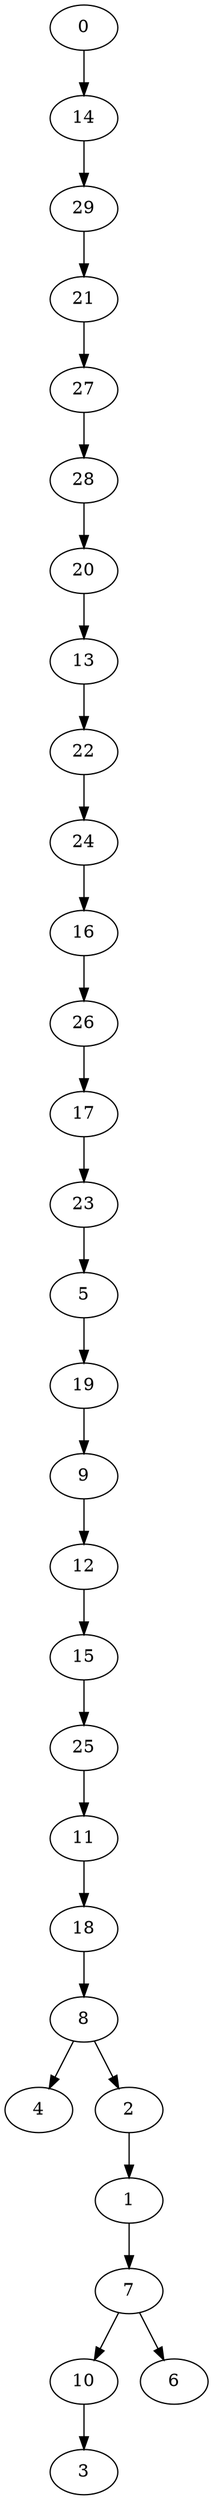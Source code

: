 digraph {
	0 [label=0]
	14 [label=14]
	29 [label=29]
	21 [label=21]
	27 [label=27]
	28 [label=28]
	20 [label=20]
	13 [label=13]
	22 [label=22]
	24 [label=24]
	16 [label=16]
	26 [label=26]
	17 [label=17]
	23 [label=23]
	5 [label=5]
	19 [label=19]
	9 [label=9]
	12 [label=12]
	15 [label=15]
	25 [label=25]
	11 [label=11]
	18 [label=18]
	8 [label=8]
	4 [label=4]
	2 [label=2]
	1 [label=1]
	7 [label=7]
	10 [label=10]
	3 [label=3]
	6 [label=6]
	0 -> 14
	14 -> 29
	29 -> 21
	21 -> 27
	27 -> 28
	28 -> 20
	20 -> 13
	13 -> 22
	22 -> 24
	24 -> 16
	16 -> 26
	26 -> 17
	17 -> 23
	23 -> 5
	5 -> 19
	19 -> 9
	9 -> 12
	12 -> 15
	15 -> 25
	25 -> 11
	11 -> 18
	18 -> 8
	8 -> 4
	8 -> 2
	2 -> 1
	1 -> 7
	7 -> 10
	10 -> 3
	7 -> 6
}

